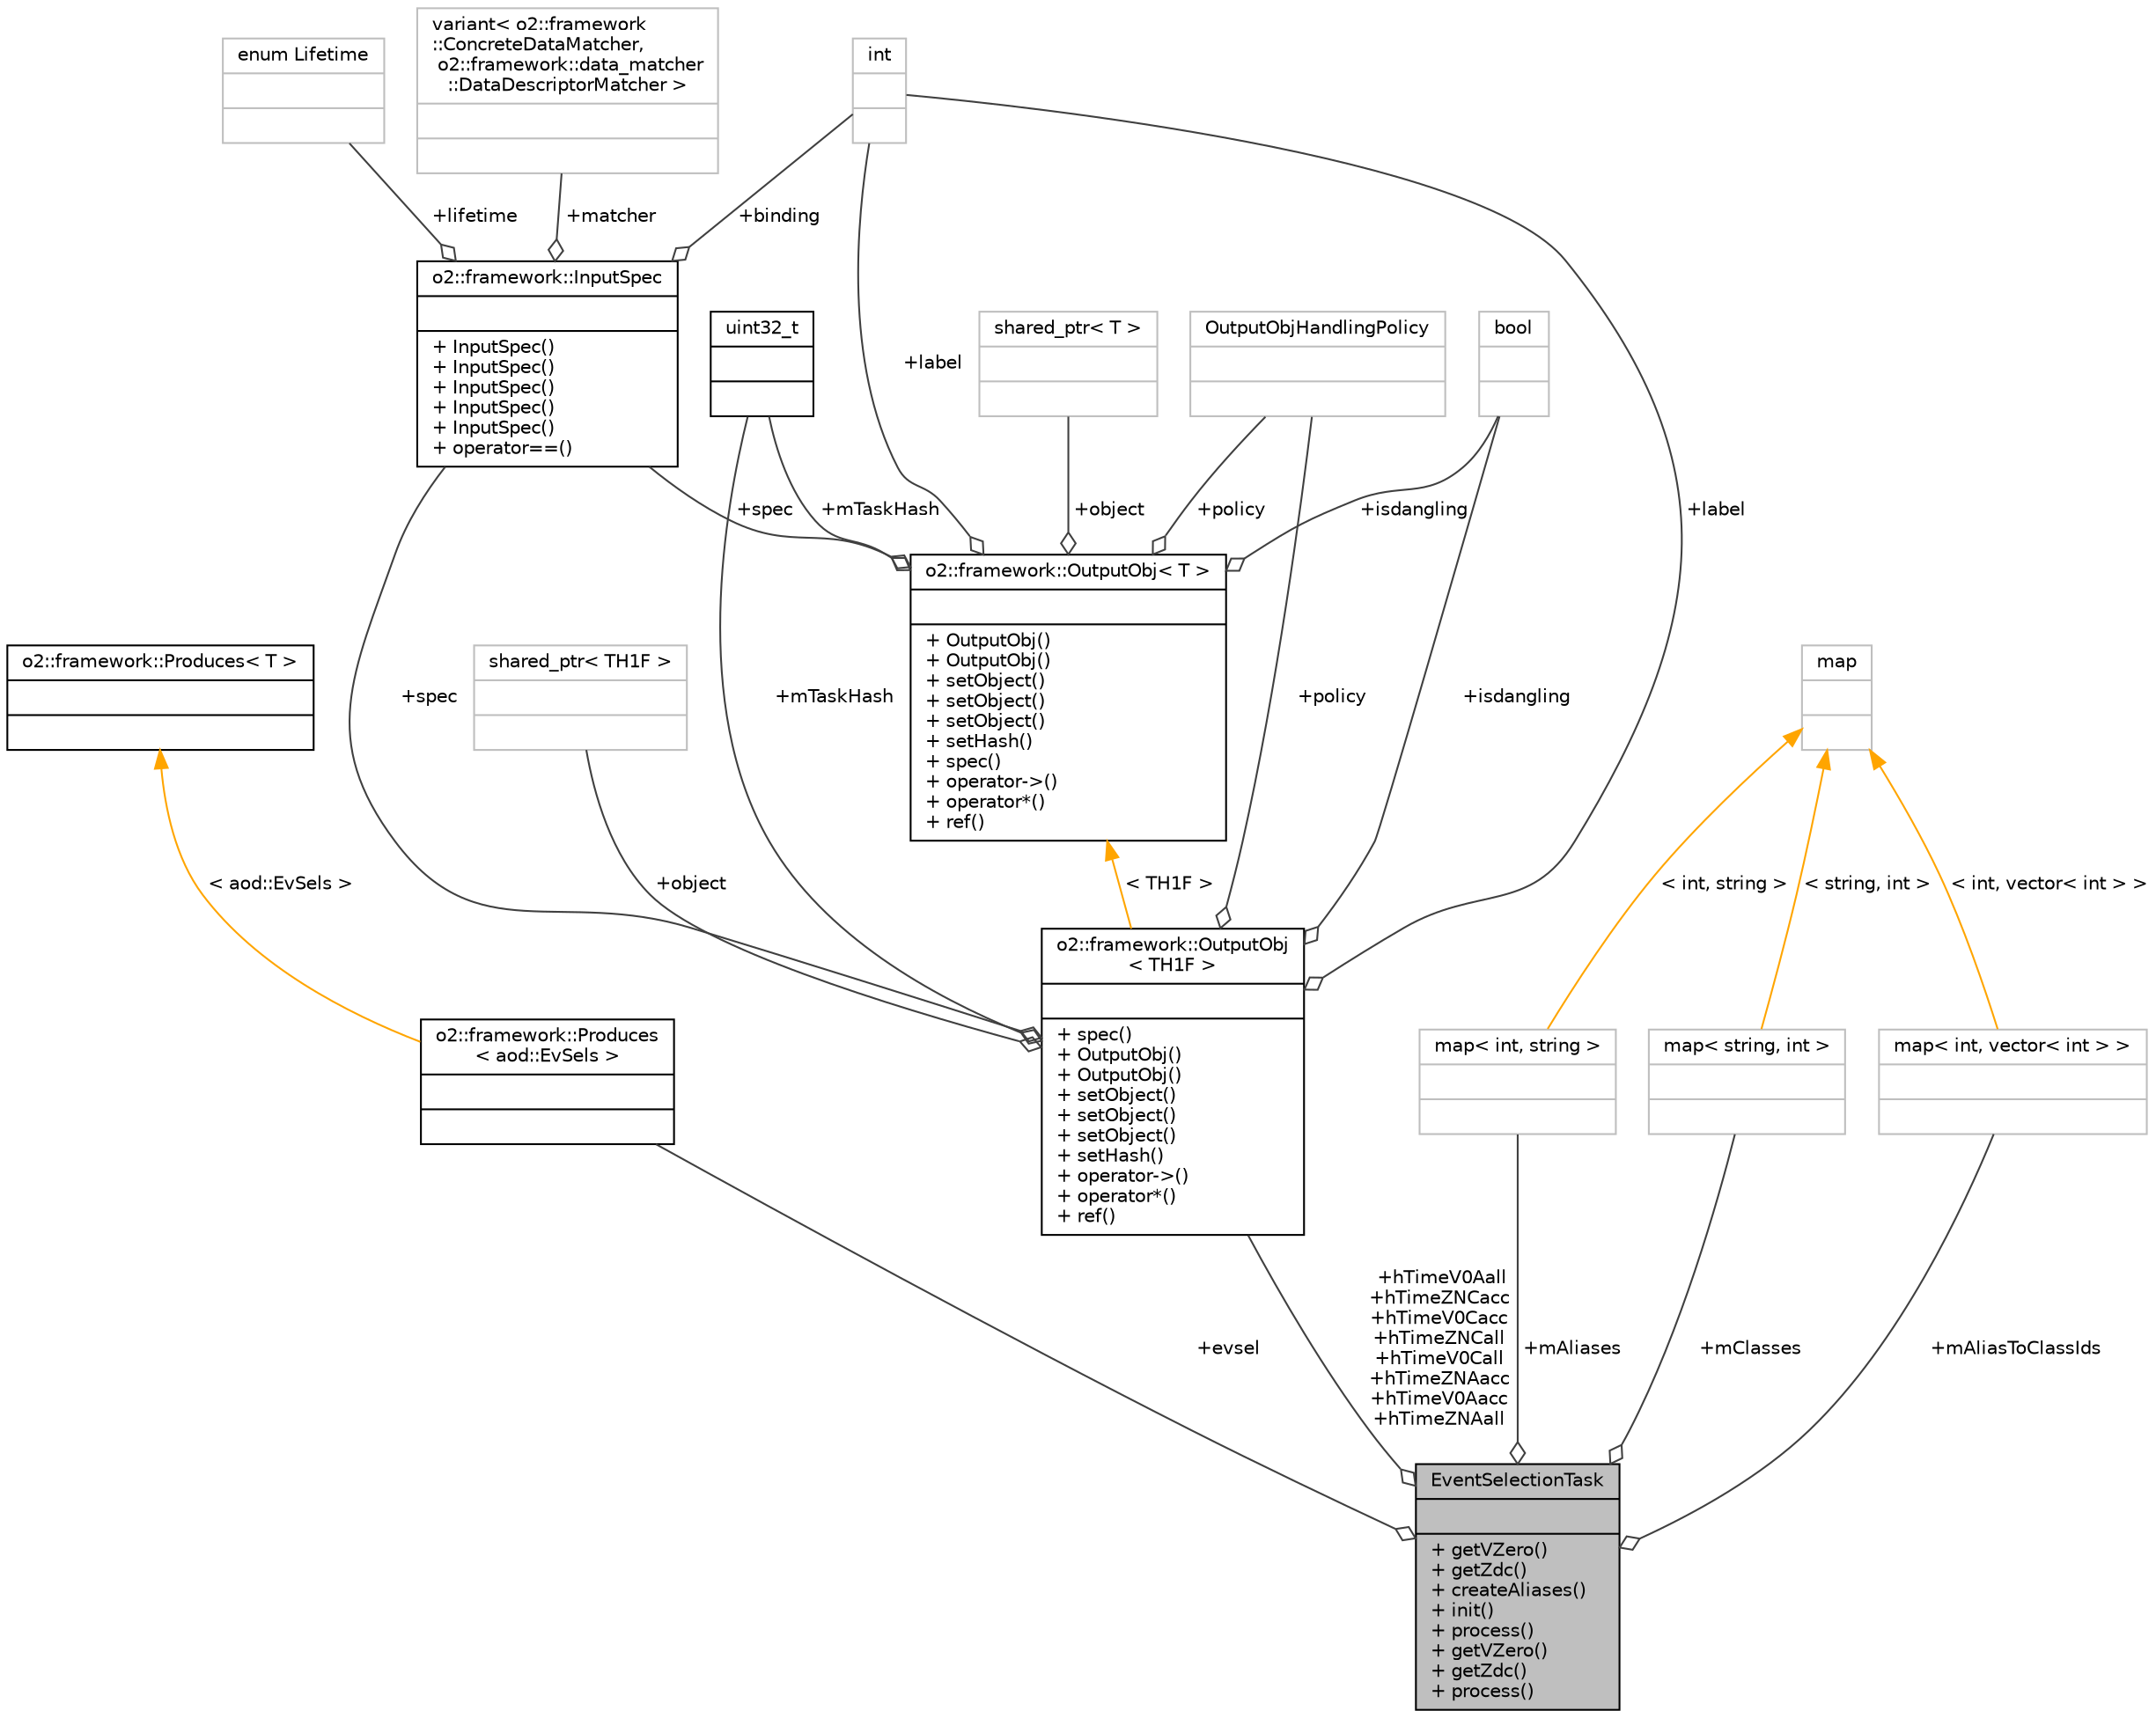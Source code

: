 digraph "EventSelectionTask"
{
 // INTERACTIVE_SVG=YES
  bgcolor="transparent";
  edge [fontname="Helvetica",fontsize="10",labelfontname="Helvetica",labelfontsize="10"];
  node [fontname="Helvetica",fontsize="10",shape=record];
  Node1 [label="{EventSelectionTask\n||+ getVZero()\l+ getZdc()\l+ createAliases()\l+ init()\l+ process()\l+ getVZero()\l+ getZdc()\l+ process()\l}",height=0.2,width=0.4,color="black", fillcolor="grey75", style="filled", fontcolor="black"];
  Node2 -> Node1 [color="grey25",fontsize="10",style="solid",label=" +evsel" ,arrowhead="odiamond",fontname="Helvetica"];
  Node2 [label="{o2::framework::Produces\l\< aod::EvSels \>\n||}",height=0.2,width=0.4,color="black",URL="$d6/d86/structo2_1_1framework_1_1Produces.html"];
  Node3 -> Node2 [dir="back",color="orange",fontsize="10",style="solid",label=" \< aod::EvSels \>" ,fontname="Helvetica"];
  Node3 [label="{o2::framework::Produces\< T \>\n||}",height=0.2,width=0.4,color="black",URL="$d6/d86/structo2_1_1framework_1_1Produces.html"];
  Node4 -> Node1 [color="grey25",fontsize="10",style="solid",label=" +mClasses" ,arrowhead="odiamond",fontname="Helvetica"];
  Node4 [label="{map\< string, int \>\n||}",height=0.2,width=0.4,color="grey75"];
  Node5 -> Node4 [dir="back",color="orange",fontsize="10",style="solid",label=" \< string, int \>" ,fontname="Helvetica"];
  Node5 [label="{map\n||}",height=0.2,width=0.4,color="grey75"];
  Node6 -> Node1 [color="grey25",fontsize="10",style="solid",label=" +hTimeV0Aall\n+hTimeZNCacc\n+hTimeV0Cacc\n+hTimeZNCall\n+hTimeV0Call\n+hTimeZNAacc\n+hTimeV0Aacc\n+hTimeZNAall" ,arrowhead="odiamond",fontname="Helvetica"];
  Node6 [label="{o2::framework::OutputObj\l\< TH1F \>\n||+ spec()\l+ OutputObj()\l+ OutputObj()\l+ setObject()\l+ setObject()\l+ setObject()\l+ setHash()\l+ operator-\>()\l+ operator*()\l+ ref()\l}",height=0.2,width=0.4,color="black",URL="$d4/d79/structo2_1_1framework_1_1OutputObj.html"];
  Node7 -> Node6 [color="grey25",fontsize="10",style="solid",label=" +policy" ,arrowhead="odiamond",fontname="Helvetica"];
  Node7 [label="{OutputObjHandlingPolicy\n||}",height=0.2,width=0.4,color="grey75"];
  Node8 -> Node6 [color="grey25",fontsize="10",style="solid",label=" +mTaskHash" ,arrowhead="odiamond",fontname="Helvetica"];
  Node8 [label="{uint32_t\n||}",height=0.2,width=0.4,color="black",URL="$d3/d87/classuint32__t.html"];
  Node9 -> Node6 [color="grey25",fontsize="10",style="solid",label=" +label" ,arrowhead="odiamond",fontname="Helvetica"];
  Node9 [label="{int\n||}",height=0.2,width=0.4,color="grey75"];
  Node10 -> Node6 [color="grey25",fontsize="10",style="solid",label=" +isdangling" ,arrowhead="odiamond",fontname="Helvetica"];
  Node10 [label="{bool\n||}",height=0.2,width=0.4,color="grey75"];
  Node11 -> Node6 [color="grey25",fontsize="10",style="solid",label=" +spec" ,arrowhead="odiamond",fontname="Helvetica"];
  Node11 [label="{o2::framework::InputSpec\n||+ InputSpec()\l+ InputSpec()\l+ InputSpec()\l+ InputSpec()\l+ InputSpec()\l+ operator==()\l}",height=0.2,width=0.4,color="black",URL="$da/d96/structo2_1_1framework_1_1InputSpec.html"];
  Node12 -> Node11 [color="grey25",fontsize="10",style="solid",label=" +lifetime" ,arrowhead="odiamond",fontname="Helvetica"];
  Node12 [label="{enum Lifetime\n||}",height=0.2,width=0.4,color="grey75"];
  Node13 -> Node11 [color="grey25",fontsize="10",style="solid",label=" +matcher" ,arrowhead="odiamond",fontname="Helvetica"];
  Node13 [label="{variant\< o2::framework\l::ConcreteDataMatcher,\l o2::framework::data_matcher\l::DataDescriptorMatcher \>\n||}",height=0.2,width=0.4,color="grey75"];
  Node9 -> Node11 [color="grey25",fontsize="10",style="solid",label=" +binding" ,arrowhead="odiamond",fontname="Helvetica"];
  Node14 -> Node6 [color="grey25",fontsize="10",style="solid",label=" +object" ,arrowhead="odiamond",fontname="Helvetica"];
  Node14 [label="{shared_ptr\< TH1F \>\n||}",height=0.2,width=0.4,color="grey75"];
  Node15 -> Node6 [dir="back",color="orange",fontsize="10",style="solid",label=" \< TH1F \>" ,fontname="Helvetica"];
  Node15 [label="{o2::framework::OutputObj\< T \>\n||+ OutputObj()\l+ OutputObj()\l+ setObject()\l+ setObject()\l+ setObject()\l+ setHash()\l+ spec()\l+ operator-\>()\l+ operator*()\l+ ref()\l}",height=0.2,width=0.4,color="black",URL="$d4/d79/structo2_1_1framework_1_1OutputObj.html"];
  Node8 -> Node15 [color="grey25",fontsize="10",style="solid",label=" +mTaskHash" ,arrowhead="odiamond",fontname="Helvetica"];
  Node7 -> Node15 [color="grey25",fontsize="10",style="solid",label=" +policy" ,arrowhead="odiamond",fontname="Helvetica"];
  Node9 -> Node15 [color="grey25",fontsize="10",style="solid",label=" +label" ,arrowhead="odiamond",fontname="Helvetica"];
  Node16 -> Node15 [color="grey25",fontsize="10",style="solid",label=" +object" ,arrowhead="odiamond",fontname="Helvetica"];
  Node16 [label="{shared_ptr\< T \>\n||}",height=0.2,width=0.4,color="grey75"];
  Node10 -> Node15 [color="grey25",fontsize="10",style="solid",label=" +isdangling" ,arrowhead="odiamond",fontname="Helvetica"];
  Node11 -> Node15 [color="grey25",fontsize="10",style="solid",label=" +spec" ,arrowhead="odiamond",fontname="Helvetica"];
  Node17 -> Node1 [color="grey25",fontsize="10",style="solid",label=" +mAliasToClassIds" ,arrowhead="odiamond",fontname="Helvetica"];
  Node17 [label="{map\< int, vector\< int \> \>\n||}",height=0.2,width=0.4,color="grey75"];
  Node5 -> Node17 [dir="back",color="orange",fontsize="10",style="solid",label=" \< int, vector\< int \> \>" ,fontname="Helvetica"];
  Node18 -> Node1 [color="grey25",fontsize="10",style="solid",label=" +mAliases" ,arrowhead="odiamond",fontname="Helvetica"];
  Node18 [label="{map\< int, string \>\n||}",height=0.2,width=0.4,color="grey75"];
  Node5 -> Node18 [dir="back",color="orange",fontsize="10",style="solid",label=" \< int, string \>" ,fontname="Helvetica"];
}
